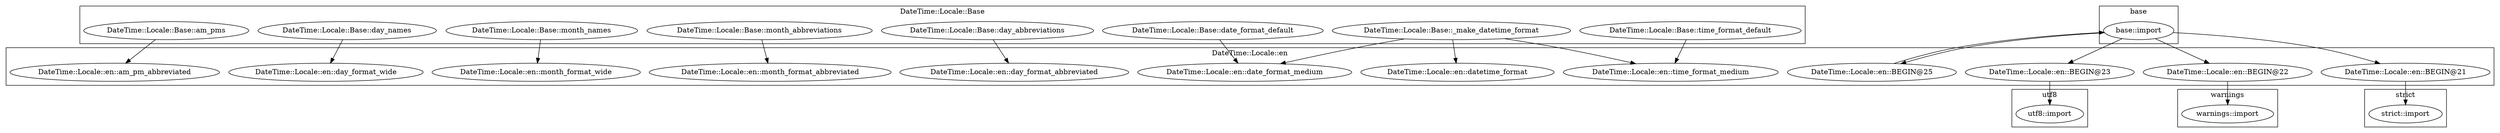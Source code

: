 digraph {
graph [overlap=false]
subgraph cluster_warnings {
	label="warnings";
	"warnings::import";
}
subgraph cluster_DateTime_Locale_Base {
	label="DateTime::Locale::Base";
	"DateTime::Locale::Base::_make_datetime_format";
	"DateTime::Locale::Base::day_abbreviations";
	"DateTime::Locale::Base::time_format_default";
	"DateTime::Locale::Base::month_abbreviations";
	"DateTime::Locale::Base::date_format_default";
	"DateTime::Locale::Base::month_names";
	"DateTime::Locale::Base::day_names";
	"DateTime::Locale::Base::am_pms";
}
subgraph cluster_utf8 {
	label="utf8";
	"utf8::import";
}
subgraph cluster_base {
	label="base";
	"base::import";
}
subgraph cluster_strict {
	label="strict";
	"strict::import";
}
subgraph cluster_DateTime_Locale_en {
	label="DateTime::Locale::en";
	"DateTime::Locale::en::datetime_format";
	"DateTime::Locale::en::time_format_medium";
	"DateTime::Locale::en::BEGIN@23";
	"DateTime::Locale::en::BEGIN@22";
	"DateTime::Locale::en::month_format_abbreviated";
	"DateTime::Locale::en::BEGIN@21";
	"DateTime::Locale::en::day_format_wide";
	"DateTime::Locale::en::month_format_wide";
	"DateTime::Locale::en::BEGIN@25";
	"DateTime::Locale::en::day_format_abbreviated";
	"DateTime::Locale::en::date_format_medium";
	"DateTime::Locale::en::am_pm_abbreviated";
}
"DateTime::Locale::Base::_make_datetime_format" -> "DateTime::Locale::en::time_format_medium";
"DateTime::Locale::Base::time_format_default" -> "DateTime::Locale::en::time_format_medium";
"DateTime::Locale::Base::day_names" -> "DateTime::Locale::en::day_format_wide";
"base::import" -> "DateTime::Locale::en::BEGIN@23";
"base::import" -> "DateTime::Locale::en::BEGIN@21";
"DateTime::Locale::Base::month_names" -> "DateTime::Locale::en::month_format_wide";
"base::import" -> "DateTime::Locale::en::BEGIN@25";
"DateTime::Locale::Base::day_abbreviations" -> "DateTime::Locale::en::day_format_abbreviated";
"DateTime::Locale::Base::am_pms" -> "DateTime::Locale::en::am_pm_abbreviated";
"DateTime::Locale::Base::_make_datetime_format" -> "DateTime::Locale::en::datetime_format";
"DateTime::Locale::en::BEGIN@25" -> "base::import";
"DateTime::Locale::Base::month_abbreviations" -> "DateTime::Locale::en::month_format_abbreviated";
"DateTime::Locale::en::BEGIN@22" -> "warnings::import";
"DateTime::Locale::Base::date_format_default" -> "DateTime::Locale::en::date_format_medium";
"DateTime::Locale::Base::_make_datetime_format" -> "DateTime::Locale::en::date_format_medium";
"base::import" -> "DateTime::Locale::en::BEGIN@22";
"DateTime::Locale::en::BEGIN@23" -> "utf8::import";
"DateTime::Locale::en::BEGIN@21" -> "strict::import";
}
